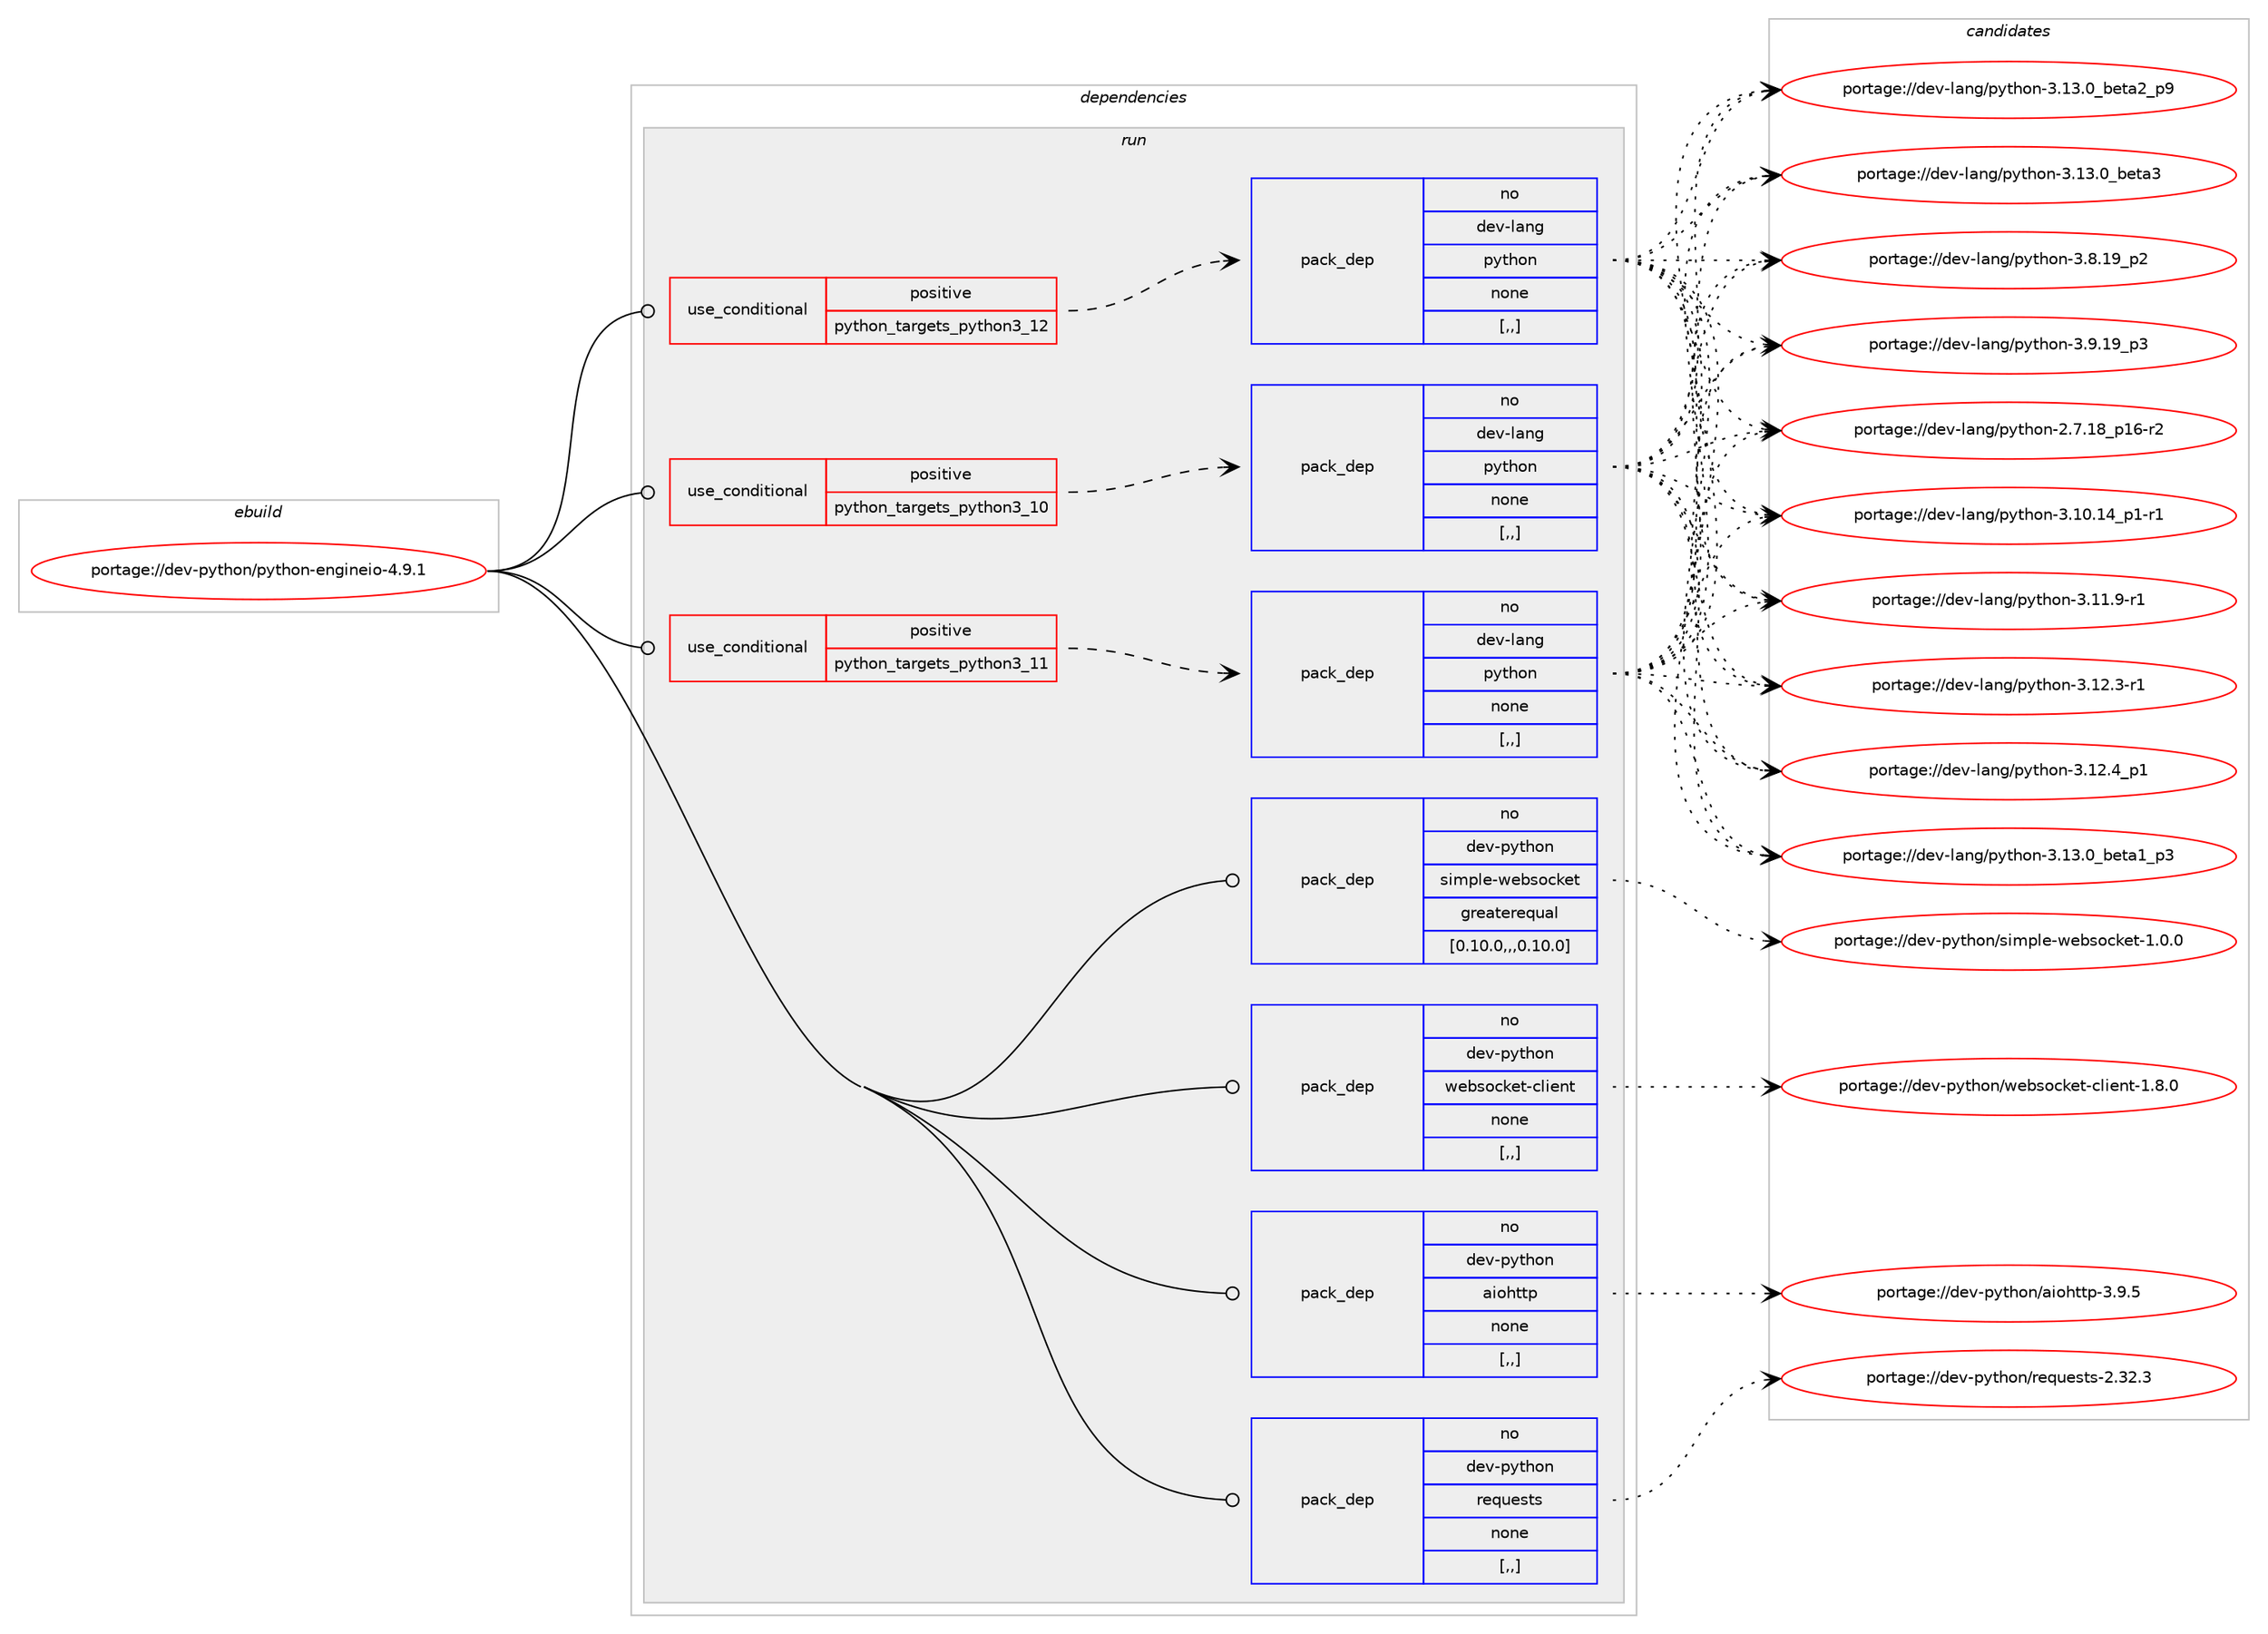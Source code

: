 digraph prolog {

# *************
# Graph options
# *************

newrank=true;
concentrate=true;
compound=true;
graph [rankdir=LR,fontname=Helvetica,fontsize=10,ranksep=1.5];#, ranksep=2.5, nodesep=0.2];
edge  [arrowhead=vee];
node  [fontname=Helvetica,fontsize=10];

# **********
# The ebuild
# **********

subgraph cluster_leftcol {
color=gray;
rank=same;
label=<<i>ebuild</i>>;
id [label="portage://dev-python/python-engineio-4.9.1", color=red, width=4, href="../dev-python/python-engineio-4.9.1.svg"];
}

# ****************
# The dependencies
# ****************

subgraph cluster_midcol {
color=gray;
label=<<i>dependencies</i>>;
subgraph cluster_compile {
fillcolor="#eeeeee";
style=filled;
label=<<i>compile</i>>;
}
subgraph cluster_compileandrun {
fillcolor="#eeeeee";
style=filled;
label=<<i>compile and run</i>>;
}
subgraph cluster_run {
fillcolor="#eeeeee";
style=filled;
label=<<i>run</i>>;
subgraph cond37005 {
dependency155921 [label=<<TABLE BORDER="0" CELLBORDER="1" CELLSPACING="0" CELLPADDING="4"><TR><TD ROWSPAN="3" CELLPADDING="10">use_conditional</TD></TR><TR><TD>positive</TD></TR><TR><TD>python_targets_python3_10</TD></TR></TABLE>>, shape=none, color=red];
subgraph pack117680 {
dependency155922 [label=<<TABLE BORDER="0" CELLBORDER="1" CELLSPACING="0" CELLPADDING="4" WIDTH="220"><TR><TD ROWSPAN="6" CELLPADDING="30">pack_dep</TD></TR><TR><TD WIDTH="110">no</TD></TR><TR><TD>dev-lang</TD></TR><TR><TD>python</TD></TR><TR><TD>none</TD></TR><TR><TD>[,,]</TD></TR></TABLE>>, shape=none, color=blue];
}
dependency155921:e -> dependency155922:w [weight=20,style="dashed",arrowhead="vee"];
}
id:e -> dependency155921:w [weight=20,style="solid",arrowhead="odot"];
subgraph cond37006 {
dependency155923 [label=<<TABLE BORDER="0" CELLBORDER="1" CELLSPACING="0" CELLPADDING="4"><TR><TD ROWSPAN="3" CELLPADDING="10">use_conditional</TD></TR><TR><TD>positive</TD></TR><TR><TD>python_targets_python3_11</TD></TR></TABLE>>, shape=none, color=red];
subgraph pack117681 {
dependency155924 [label=<<TABLE BORDER="0" CELLBORDER="1" CELLSPACING="0" CELLPADDING="4" WIDTH="220"><TR><TD ROWSPAN="6" CELLPADDING="30">pack_dep</TD></TR><TR><TD WIDTH="110">no</TD></TR><TR><TD>dev-lang</TD></TR><TR><TD>python</TD></TR><TR><TD>none</TD></TR><TR><TD>[,,]</TD></TR></TABLE>>, shape=none, color=blue];
}
dependency155923:e -> dependency155924:w [weight=20,style="dashed",arrowhead="vee"];
}
id:e -> dependency155923:w [weight=20,style="solid",arrowhead="odot"];
subgraph cond37007 {
dependency155925 [label=<<TABLE BORDER="0" CELLBORDER="1" CELLSPACING="0" CELLPADDING="4"><TR><TD ROWSPAN="3" CELLPADDING="10">use_conditional</TD></TR><TR><TD>positive</TD></TR><TR><TD>python_targets_python3_12</TD></TR></TABLE>>, shape=none, color=red];
subgraph pack117682 {
dependency155926 [label=<<TABLE BORDER="0" CELLBORDER="1" CELLSPACING="0" CELLPADDING="4" WIDTH="220"><TR><TD ROWSPAN="6" CELLPADDING="30">pack_dep</TD></TR><TR><TD WIDTH="110">no</TD></TR><TR><TD>dev-lang</TD></TR><TR><TD>python</TD></TR><TR><TD>none</TD></TR><TR><TD>[,,]</TD></TR></TABLE>>, shape=none, color=blue];
}
dependency155925:e -> dependency155926:w [weight=20,style="dashed",arrowhead="vee"];
}
id:e -> dependency155925:w [weight=20,style="solid",arrowhead="odot"];
subgraph pack117683 {
dependency155927 [label=<<TABLE BORDER="0" CELLBORDER="1" CELLSPACING="0" CELLPADDING="4" WIDTH="220"><TR><TD ROWSPAN="6" CELLPADDING="30">pack_dep</TD></TR><TR><TD WIDTH="110">no</TD></TR><TR><TD>dev-python</TD></TR><TR><TD>aiohttp</TD></TR><TR><TD>none</TD></TR><TR><TD>[,,]</TD></TR></TABLE>>, shape=none, color=blue];
}
id:e -> dependency155927:w [weight=20,style="solid",arrowhead="odot"];
subgraph pack117684 {
dependency155928 [label=<<TABLE BORDER="0" CELLBORDER="1" CELLSPACING="0" CELLPADDING="4" WIDTH="220"><TR><TD ROWSPAN="6" CELLPADDING="30">pack_dep</TD></TR><TR><TD WIDTH="110">no</TD></TR><TR><TD>dev-python</TD></TR><TR><TD>requests</TD></TR><TR><TD>none</TD></TR><TR><TD>[,,]</TD></TR></TABLE>>, shape=none, color=blue];
}
id:e -> dependency155928:w [weight=20,style="solid",arrowhead="odot"];
subgraph pack117685 {
dependency155929 [label=<<TABLE BORDER="0" CELLBORDER="1" CELLSPACING="0" CELLPADDING="4" WIDTH="220"><TR><TD ROWSPAN="6" CELLPADDING="30">pack_dep</TD></TR><TR><TD WIDTH="110">no</TD></TR><TR><TD>dev-python</TD></TR><TR><TD>simple-websocket</TD></TR><TR><TD>greaterequal</TD></TR><TR><TD>[0.10.0,,,0.10.0]</TD></TR></TABLE>>, shape=none, color=blue];
}
id:e -> dependency155929:w [weight=20,style="solid",arrowhead="odot"];
subgraph pack117686 {
dependency155930 [label=<<TABLE BORDER="0" CELLBORDER="1" CELLSPACING="0" CELLPADDING="4" WIDTH="220"><TR><TD ROWSPAN="6" CELLPADDING="30">pack_dep</TD></TR><TR><TD WIDTH="110">no</TD></TR><TR><TD>dev-python</TD></TR><TR><TD>websocket-client</TD></TR><TR><TD>none</TD></TR><TR><TD>[,,]</TD></TR></TABLE>>, shape=none, color=blue];
}
id:e -> dependency155930:w [weight=20,style="solid",arrowhead="odot"];
}
}

# **************
# The candidates
# **************

subgraph cluster_choices {
rank=same;
color=gray;
label=<<i>candidates</i>>;

subgraph choice117680 {
color=black;
nodesep=1;
choice100101118451089711010347112121116104111110455046554649569511249544511450 [label="portage://dev-lang/python-2.7.18_p16-r2", color=red, width=4,href="../dev-lang/python-2.7.18_p16-r2.svg"];
choice100101118451089711010347112121116104111110455146494846495295112494511449 [label="portage://dev-lang/python-3.10.14_p1-r1", color=red, width=4,href="../dev-lang/python-3.10.14_p1-r1.svg"];
choice100101118451089711010347112121116104111110455146494946574511449 [label="portage://dev-lang/python-3.11.9-r1", color=red, width=4,href="../dev-lang/python-3.11.9-r1.svg"];
choice100101118451089711010347112121116104111110455146495046514511449 [label="portage://dev-lang/python-3.12.3-r1", color=red, width=4,href="../dev-lang/python-3.12.3-r1.svg"];
choice100101118451089711010347112121116104111110455146495046529511249 [label="portage://dev-lang/python-3.12.4_p1", color=red, width=4,href="../dev-lang/python-3.12.4_p1.svg"];
choice10010111845108971101034711212111610411111045514649514648959810111697499511251 [label="portage://dev-lang/python-3.13.0_beta1_p3", color=red, width=4,href="../dev-lang/python-3.13.0_beta1_p3.svg"];
choice10010111845108971101034711212111610411111045514649514648959810111697509511257 [label="portage://dev-lang/python-3.13.0_beta2_p9", color=red, width=4,href="../dev-lang/python-3.13.0_beta2_p9.svg"];
choice1001011184510897110103471121211161041111104551464951464895981011169751 [label="portage://dev-lang/python-3.13.0_beta3", color=red, width=4,href="../dev-lang/python-3.13.0_beta3.svg"];
choice100101118451089711010347112121116104111110455146564649579511250 [label="portage://dev-lang/python-3.8.19_p2", color=red, width=4,href="../dev-lang/python-3.8.19_p2.svg"];
choice100101118451089711010347112121116104111110455146574649579511251 [label="portage://dev-lang/python-3.9.19_p3", color=red, width=4,href="../dev-lang/python-3.9.19_p3.svg"];
dependency155922:e -> choice100101118451089711010347112121116104111110455046554649569511249544511450:w [style=dotted,weight="100"];
dependency155922:e -> choice100101118451089711010347112121116104111110455146494846495295112494511449:w [style=dotted,weight="100"];
dependency155922:e -> choice100101118451089711010347112121116104111110455146494946574511449:w [style=dotted,weight="100"];
dependency155922:e -> choice100101118451089711010347112121116104111110455146495046514511449:w [style=dotted,weight="100"];
dependency155922:e -> choice100101118451089711010347112121116104111110455146495046529511249:w [style=dotted,weight="100"];
dependency155922:e -> choice10010111845108971101034711212111610411111045514649514648959810111697499511251:w [style=dotted,weight="100"];
dependency155922:e -> choice10010111845108971101034711212111610411111045514649514648959810111697509511257:w [style=dotted,weight="100"];
dependency155922:e -> choice1001011184510897110103471121211161041111104551464951464895981011169751:w [style=dotted,weight="100"];
dependency155922:e -> choice100101118451089711010347112121116104111110455146564649579511250:w [style=dotted,weight="100"];
dependency155922:e -> choice100101118451089711010347112121116104111110455146574649579511251:w [style=dotted,weight="100"];
}
subgraph choice117681 {
color=black;
nodesep=1;
choice100101118451089711010347112121116104111110455046554649569511249544511450 [label="portage://dev-lang/python-2.7.18_p16-r2", color=red, width=4,href="../dev-lang/python-2.7.18_p16-r2.svg"];
choice100101118451089711010347112121116104111110455146494846495295112494511449 [label="portage://dev-lang/python-3.10.14_p1-r1", color=red, width=4,href="../dev-lang/python-3.10.14_p1-r1.svg"];
choice100101118451089711010347112121116104111110455146494946574511449 [label="portage://dev-lang/python-3.11.9-r1", color=red, width=4,href="../dev-lang/python-3.11.9-r1.svg"];
choice100101118451089711010347112121116104111110455146495046514511449 [label="portage://dev-lang/python-3.12.3-r1", color=red, width=4,href="../dev-lang/python-3.12.3-r1.svg"];
choice100101118451089711010347112121116104111110455146495046529511249 [label="portage://dev-lang/python-3.12.4_p1", color=red, width=4,href="../dev-lang/python-3.12.4_p1.svg"];
choice10010111845108971101034711212111610411111045514649514648959810111697499511251 [label="portage://dev-lang/python-3.13.0_beta1_p3", color=red, width=4,href="../dev-lang/python-3.13.0_beta1_p3.svg"];
choice10010111845108971101034711212111610411111045514649514648959810111697509511257 [label="portage://dev-lang/python-3.13.0_beta2_p9", color=red, width=4,href="../dev-lang/python-3.13.0_beta2_p9.svg"];
choice1001011184510897110103471121211161041111104551464951464895981011169751 [label="portage://dev-lang/python-3.13.0_beta3", color=red, width=4,href="../dev-lang/python-3.13.0_beta3.svg"];
choice100101118451089711010347112121116104111110455146564649579511250 [label="portage://dev-lang/python-3.8.19_p2", color=red, width=4,href="../dev-lang/python-3.8.19_p2.svg"];
choice100101118451089711010347112121116104111110455146574649579511251 [label="portage://dev-lang/python-3.9.19_p3", color=red, width=4,href="../dev-lang/python-3.9.19_p3.svg"];
dependency155924:e -> choice100101118451089711010347112121116104111110455046554649569511249544511450:w [style=dotted,weight="100"];
dependency155924:e -> choice100101118451089711010347112121116104111110455146494846495295112494511449:w [style=dotted,weight="100"];
dependency155924:e -> choice100101118451089711010347112121116104111110455146494946574511449:w [style=dotted,weight="100"];
dependency155924:e -> choice100101118451089711010347112121116104111110455146495046514511449:w [style=dotted,weight="100"];
dependency155924:e -> choice100101118451089711010347112121116104111110455146495046529511249:w [style=dotted,weight="100"];
dependency155924:e -> choice10010111845108971101034711212111610411111045514649514648959810111697499511251:w [style=dotted,weight="100"];
dependency155924:e -> choice10010111845108971101034711212111610411111045514649514648959810111697509511257:w [style=dotted,weight="100"];
dependency155924:e -> choice1001011184510897110103471121211161041111104551464951464895981011169751:w [style=dotted,weight="100"];
dependency155924:e -> choice100101118451089711010347112121116104111110455146564649579511250:w [style=dotted,weight="100"];
dependency155924:e -> choice100101118451089711010347112121116104111110455146574649579511251:w [style=dotted,weight="100"];
}
subgraph choice117682 {
color=black;
nodesep=1;
choice100101118451089711010347112121116104111110455046554649569511249544511450 [label="portage://dev-lang/python-2.7.18_p16-r2", color=red, width=4,href="../dev-lang/python-2.7.18_p16-r2.svg"];
choice100101118451089711010347112121116104111110455146494846495295112494511449 [label="portage://dev-lang/python-3.10.14_p1-r1", color=red, width=4,href="../dev-lang/python-3.10.14_p1-r1.svg"];
choice100101118451089711010347112121116104111110455146494946574511449 [label="portage://dev-lang/python-3.11.9-r1", color=red, width=4,href="../dev-lang/python-3.11.9-r1.svg"];
choice100101118451089711010347112121116104111110455146495046514511449 [label="portage://dev-lang/python-3.12.3-r1", color=red, width=4,href="../dev-lang/python-3.12.3-r1.svg"];
choice100101118451089711010347112121116104111110455146495046529511249 [label="portage://dev-lang/python-3.12.4_p1", color=red, width=4,href="../dev-lang/python-3.12.4_p1.svg"];
choice10010111845108971101034711212111610411111045514649514648959810111697499511251 [label="portage://dev-lang/python-3.13.0_beta1_p3", color=red, width=4,href="../dev-lang/python-3.13.0_beta1_p3.svg"];
choice10010111845108971101034711212111610411111045514649514648959810111697509511257 [label="portage://dev-lang/python-3.13.0_beta2_p9", color=red, width=4,href="../dev-lang/python-3.13.0_beta2_p9.svg"];
choice1001011184510897110103471121211161041111104551464951464895981011169751 [label="portage://dev-lang/python-3.13.0_beta3", color=red, width=4,href="../dev-lang/python-3.13.0_beta3.svg"];
choice100101118451089711010347112121116104111110455146564649579511250 [label="portage://dev-lang/python-3.8.19_p2", color=red, width=4,href="../dev-lang/python-3.8.19_p2.svg"];
choice100101118451089711010347112121116104111110455146574649579511251 [label="portage://dev-lang/python-3.9.19_p3", color=red, width=4,href="../dev-lang/python-3.9.19_p3.svg"];
dependency155926:e -> choice100101118451089711010347112121116104111110455046554649569511249544511450:w [style=dotted,weight="100"];
dependency155926:e -> choice100101118451089711010347112121116104111110455146494846495295112494511449:w [style=dotted,weight="100"];
dependency155926:e -> choice100101118451089711010347112121116104111110455146494946574511449:w [style=dotted,weight="100"];
dependency155926:e -> choice100101118451089711010347112121116104111110455146495046514511449:w [style=dotted,weight="100"];
dependency155926:e -> choice100101118451089711010347112121116104111110455146495046529511249:w [style=dotted,weight="100"];
dependency155926:e -> choice10010111845108971101034711212111610411111045514649514648959810111697499511251:w [style=dotted,weight="100"];
dependency155926:e -> choice10010111845108971101034711212111610411111045514649514648959810111697509511257:w [style=dotted,weight="100"];
dependency155926:e -> choice1001011184510897110103471121211161041111104551464951464895981011169751:w [style=dotted,weight="100"];
dependency155926:e -> choice100101118451089711010347112121116104111110455146564649579511250:w [style=dotted,weight="100"];
dependency155926:e -> choice100101118451089711010347112121116104111110455146574649579511251:w [style=dotted,weight="100"];
}
subgraph choice117683 {
color=black;
nodesep=1;
choice100101118451121211161041111104797105111104116116112455146574653 [label="portage://dev-python/aiohttp-3.9.5", color=red, width=4,href="../dev-python/aiohttp-3.9.5.svg"];
dependency155927:e -> choice100101118451121211161041111104797105111104116116112455146574653:w [style=dotted,weight="100"];
}
subgraph choice117684 {
color=black;
nodesep=1;
choice100101118451121211161041111104711410111311710111511611545504651504651 [label="portage://dev-python/requests-2.32.3", color=red, width=4,href="../dev-python/requests-2.32.3.svg"];
dependency155928:e -> choice100101118451121211161041111104711410111311710111511611545504651504651:w [style=dotted,weight="100"];
}
subgraph choice117685 {
color=black;
nodesep=1;
choice1001011184511212111610411111047115105109112108101451191019811511199107101116454946484648 [label="portage://dev-python/simple-websocket-1.0.0", color=red, width=4,href="../dev-python/simple-websocket-1.0.0.svg"];
dependency155929:e -> choice1001011184511212111610411111047115105109112108101451191019811511199107101116454946484648:w [style=dotted,weight="100"];
}
subgraph choice117686 {
color=black;
nodesep=1;
choice100101118451121211161041111104711910198115111991071011164599108105101110116454946564648 [label="portage://dev-python/websocket-client-1.8.0", color=red, width=4,href="../dev-python/websocket-client-1.8.0.svg"];
dependency155930:e -> choice100101118451121211161041111104711910198115111991071011164599108105101110116454946564648:w [style=dotted,weight="100"];
}
}

}
